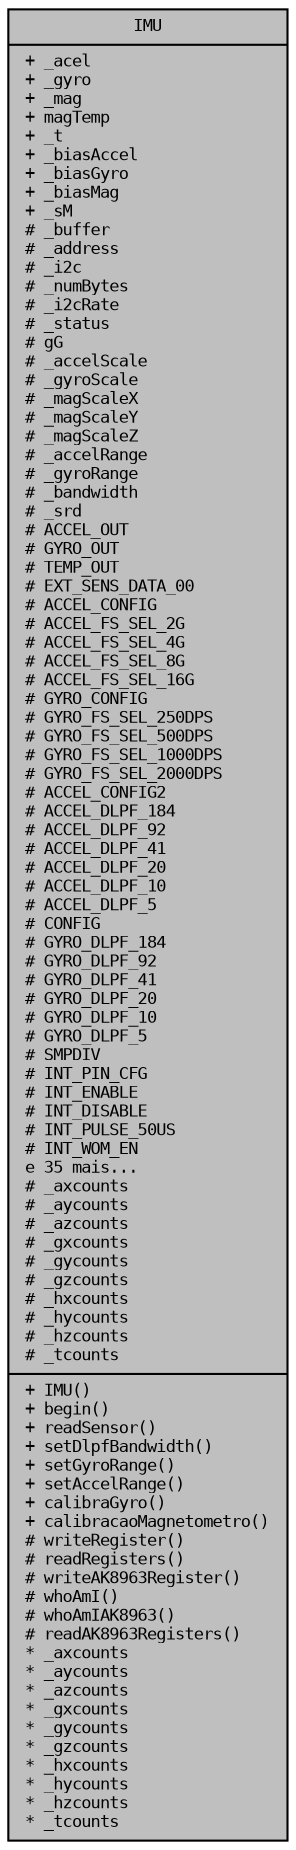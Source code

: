 digraph "IMU"
{
  bgcolor="transparent";
  edge [fontname="DejaVuSansMono",fontsize="8",labelfontname="DejaVuSansMono",labelfontsize="8"];
  node [fontname="DejaVuSansMono",fontsize="8",shape=record];
  Node1 [label="{IMU\n|+ _acel\l+ _gyro\l+ _mag\l+ magTemp\l+ _t\l+ _biasAccel\l+ _biasGyro\l+ _biasMag\l+ _sM\l# _buffer\l# _address\l# _i2c\l# _numBytes\l# _i2cRate\l# _status\l# gG\l# _accelScale\l# _gyroScale\l# _magScaleX\l# _magScaleY\l# _magScaleZ\l# _accelRange\l# _gyroRange\l# _bandwidth\l# _srd\l# ACCEL_OUT\l# GYRO_OUT\l# TEMP_OUT\l# EXT_SENS_DATA_00\l# ACCEL_CONFIG\l# ACCEL_FS_SEL_2G\l# ACCEL_FS_SEL_4G\l# ACCEL_FS_SEL_8G\l# ACCEL_FS_SEL_16G\l# GYRO_CONFIG\l# GYRO_FS_SEL_250DPS\l# GYRO_FS_SEL_500DPS\l# GYRO_FS_SEL_1000DPS\l# GYRO_FS_SEL_2000DPS\l# ACCEL_CONFIG2\l# ACCEL_DLPF_184\l# ACCEL_DLPF_92\l# ACCEL_DLPF_41\l# ACCEL_DLPF_20\l# ACCEL_DLPF_10\l# ACCEL_DLPF_5\l# CONFIG\l# GYRO_DLPF_184\l# GYRO_DLPF_92\l# GYRO_DLPF_41\l# GYRO_DLPF_20\l# GYRO_DLPF_10\l# GYRO_DLPF_5\l# SMPDIV\l# INT_PIN_CFG\l# INT_ENABLE\l# INT_DISABLE\l# INT_PULSE_50US\l# INT_WOM_EN\le 35 mais...\l# _axcounts\l# _aycounts\l# _azcounts\l# _gxcounts\l# _gycounts\l# _gzcounts\l# _hxcounts\l# _hycounts\l# _hzcounts\l# _tcounts\l|+ IMU()\l+ begin()\l+ readSensor()\l+ setDlpfBandwidth()\l+ setGyroRange()\l+ setAccelRange()\l+ calibraGyro()\l+ calibracaoMagnetometro()\l# writeRegister()\l# readRegisters()\l# writeAK8963Register()\l# whoAmI()\l# whoAmIAK8963()\l# readAK8963Registers()\l* _axcounts\l* _aycounts\l* _azcounts\l* _gxcounts\l* _gycounts\l* _gzcounts\l* _hxcounts\l* _hycounts\l* _hzcounts\l* _tcounts\l}",height=0.2,width=0.4,color="black", fillcolor="grey75", style="filled", fontcolor="black"];
}
